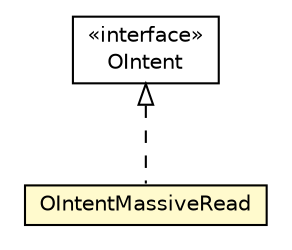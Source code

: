 #!/usr/local/bin/dot
#
# Class diagram 
# Generated by UMLGraph version R5_6-24-gf6e263 (http://www.umlgraph.org/)
#

digraph G {
	edge [fontname="Helvetica",fontsize=10,labelfontname="Helvetica",labelfontsize=10];
	node [fontname="Helvetica",fontsize=10,shape=plaintext];
	nodesep=0.25;
	ranksep=0.5;
	// com.orientechnologies.orient.core.intent.OIntentMassiveRead
	c2158675 [label=<<table title="com.orientechnologies.orient.core.intent.OIntentMassiveRead" border="0" cellborder="1" cellspacing="0" cellpadding="2" port="p" bgcolor="lemonChiffon" href="./OIntentMassiveRead.html">
		<tr><td><table border="0" cellspacing="0" cellpadding="1">
<tr><td align="center" balign="center"> OIntentMassiveRead </td></tr>
		</table></td></tr>
		</table>>, URL="./OIntentMassiveRead.html", fontname="Helvetica", fontcolor="black", fontsize=10.0];
	// com.orientechnologies.orient.core.intent.OIntent
	c2158677 [label=<<table title="com.orientechnologies.orient.core.intent.OIntent" border="0" cellborder="1" cellspacing="0" cellpadding="2" port="p" href="./OIntent.html">
		<tr><td><table border="0" cellspacing="0" cellpadding="1">
<tr><td align="center" balign="center"> &#171;interface&#187; </td></tr>
<tr><td align="center" balign="center"> OIntent </td></tr>
		</table></td></tr>
		</table>>, URL="./OIntent.html", fontname="Helvetica", fontcolor="black", fontsize=10.0];
	//com.orientechnologies.orient.core.intent.OIntentMassiveRead implements com.orientechnologies.orient.core.intent.OIntent
	c2158677:p -> c2158675:p [dir=back,arrowtail=empty,style=dashed];
}


